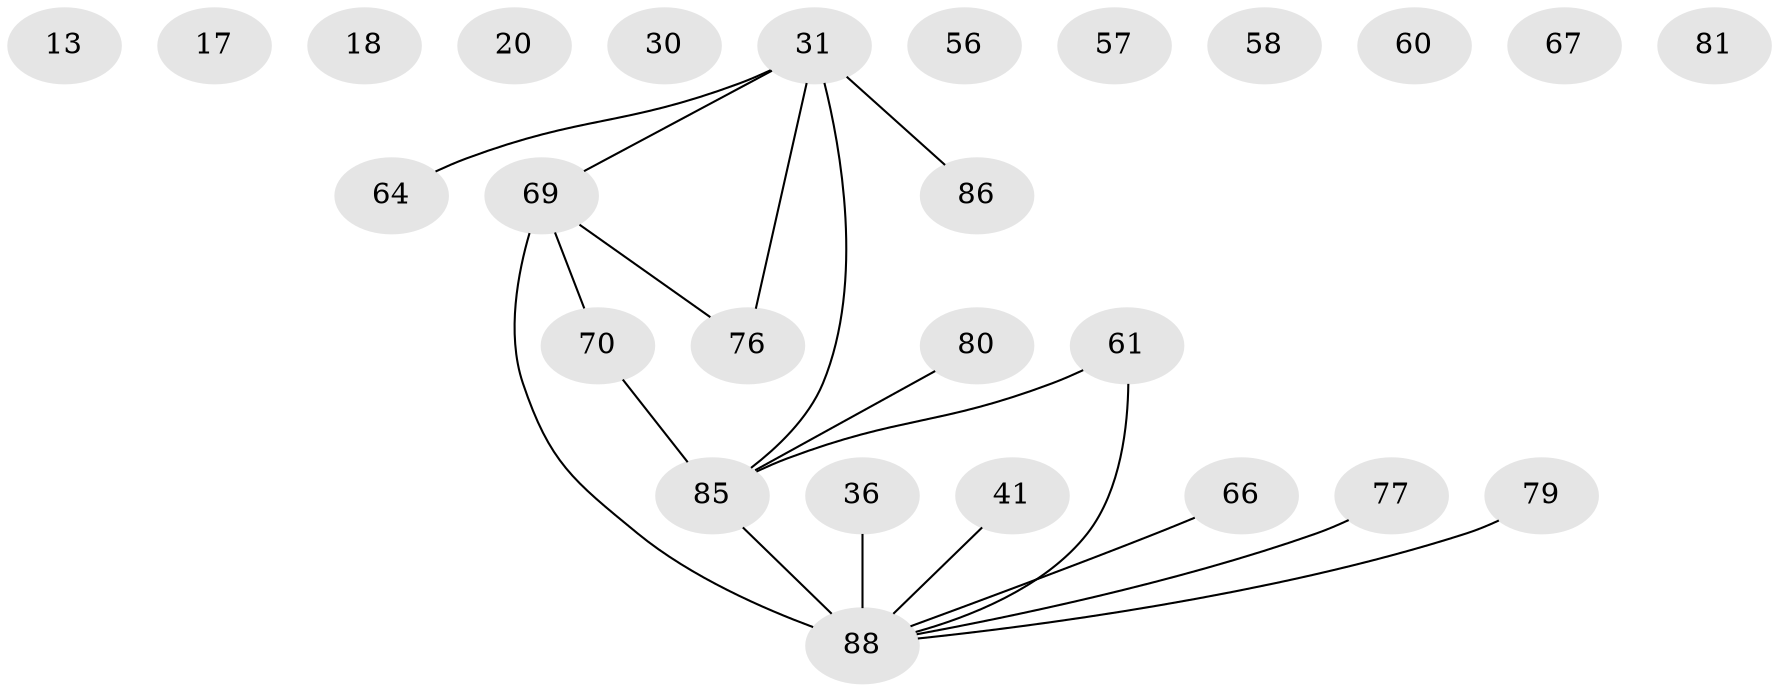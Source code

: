 // original degree distribution, {4: 0.056818181818181816, 3: 0.2159090909090909, 2: 0.3181818181818182, 1: 0.2727272727272727, 5: 0.022727272727272728, 0: 0.09090909090909091, 6: 0.011363636363636364, 7: 0.011363636363636364}
// Generated by graph-tools (version 1.1) at 2025/42/03/04/25 21:42:37]
// undirected, 26 vertices, 18 edges
graph export_dot {
graph [start="1"]
  node [color=gray90,style=filled];
  13;
  17;
  18;
  20;
  30;
  31 [super="+28"];
  36;
  41 [super="+21"];
  56;
  57 [super="+55"];
  58 [super="+34+37+46"];
  60;
  61 [super="+42"];
  64 [super="+24"];
  66;
  67;
  69 [super="+2+6+59+68"];
  70 [super="+32+49"];
  76 [super="+26+50"];
  77;
  79 [super="+62"];
  80 [super="+72+75"];
  81 [super="+23"];
  85 [super="+83+73+53+35"];
  86;
  88 [super="+84+14+87+11+27"];
  31 -- 76 [weight=2];
  31 -- 86;
  31 -- 69;
  31 -- 85 [weight=3];
  31 -- 64;
  36 -- 88;
  41 -- 88;
  61 -- 88;
  61 -- 85 [weight=2];
  66 -- 88;
  69 -- 88 [weight=5];
  69 -- 76 [weight=2];
  69 -- 70;
  70 -- 85;
  77 -- 88;
  79 -- 88 [weight=2];
  80 -- 85;
  85 -- 88;
}
